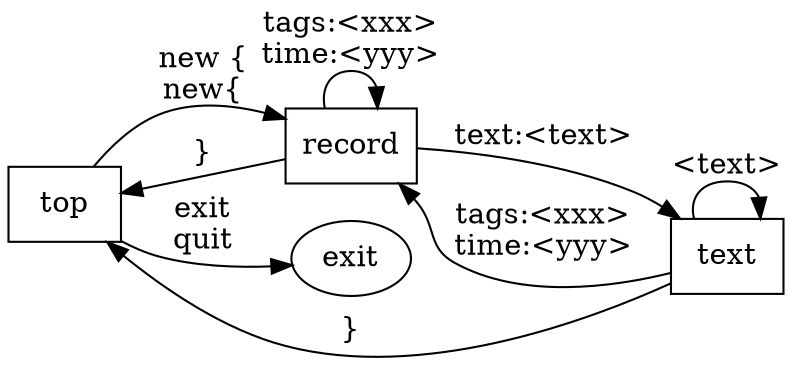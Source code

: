 digraph G {
    graph [rankdir=LR, fontsize=10, margin=0.001];
    top[shape=box];
    text[shape=box];
    record[shape=box];
    exit[shape=ellipse];
    top -> record [label="new {\nnew{"];
    record -> text [label="text:<text>"]
    record -> record [label="tags:<xxx>\ntime:<yyy>"]
    text -> text [label="<text>"]
	text -> record [label="tags:<xxx>\ntime:<yyy>"]
    text -> top [label="}"];
    record -> top [label="}"]
    top -> exit [label="exit\nquit"]
}
